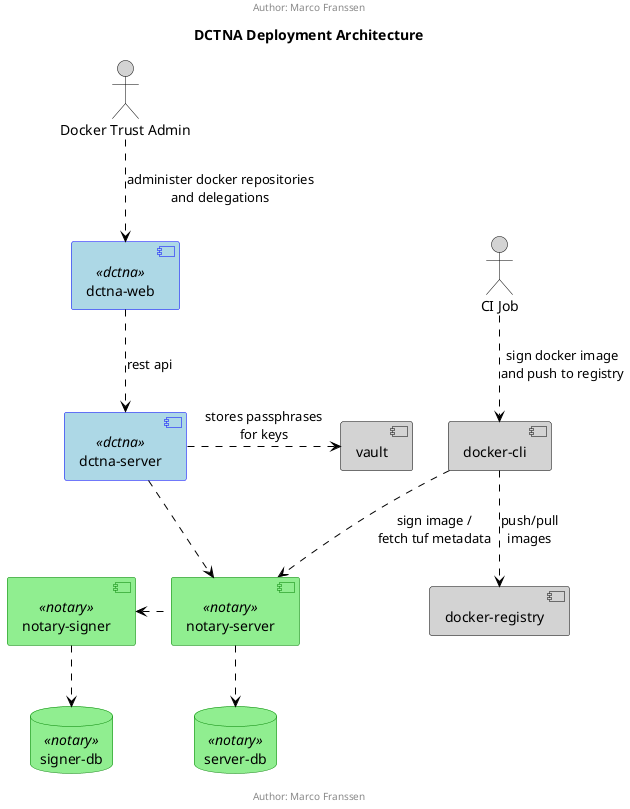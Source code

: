@startuml

!$authors = "Marco Franssen"

title DCTNA Deployment Architecture
center header Author: $authors
center footer Author: $authors

skinparam sequence {
	ArrowColor black
	ActorBorderColor DeepSkyBlue
	LifeLineBorderColor black
	LifeLineBackgroundColor grey
}

skinparam component<<dctna>> {
  BackgroundColor lightblue
  BorderColor blue
}

skinparam component<<notary>> {
  BackgroundColor lightgreen
  BorderColor green
}

skinparam actor {
  BackgroundColor lightgrey
  BorderColor black
}

skinparam database {
  BackgroundColor lightgrey
  BorderColor black
}

skinparam database<<notary>> {
  BackgroundColor lightgreen
  BorderColor green
}

skinparam component {
  BackgroundColor lightgrey
  BorderColor black
}

actor "Docker Trust Admin" as Admin
actor "CI Job" as CiJob

database ServerDB <<notary>> [
    server-db
]
database SignerDB <<notary>> [
    signer-db
]

[dctna-web] <<dctna>>
[dctna-server] <<dctna>>
[notary-signer] <<notary>>
[notary-server] <<notary>>

CiJob ..> [docker-cli] : sign docker image\nand push to registry
[docker-cli] ..> [docker-registry] : push/pull\nimages
[docker-cli] ..> [notary-server] : sign image /\nfetch tuf metadata
Admin ..> [dctna-web] : administer docker repositories\nand delegations
[dctna-web] ..> [dctna-server] : rest api
[dctna-server] .right.> [vault] : stores passphrases\nfor keys
[dctna-server] ..> [notary-server]

[notary-server] .left.> [notary-signer]
[notary-server] ..> [ServerDB]
[notary-signer] ..> [SignerDB]

@enduml
